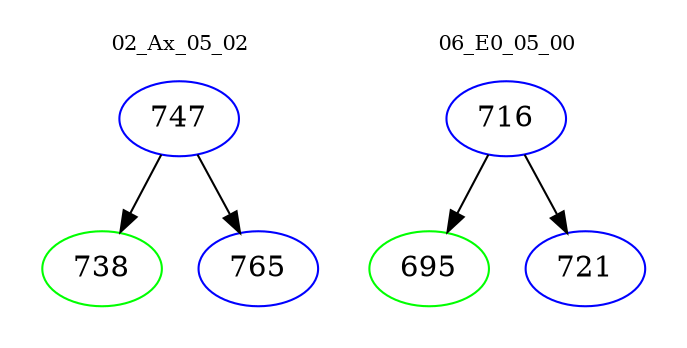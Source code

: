 digraph{
subgraph cluster_0 {
color = white
label = "02_Ax_05_02";
fontsize=10;
T0_747 [label="747", color="blue"]
T0_747 -> T0_738 [color="black"]
T0_738 [label="738", color="green"]
T0_747 -> T0_765 [color="black"]
T0_765 [label="765", color="blue"]
}
subgraph cluster_1 {
color = white
label = "06_E0_05_00";
fontsize=10;
T1_716 [label="716", color="blue"]
T1_716 -> T1_695 [color="black"]
T1_695 [label="695", color="green"]
T1_716 -> T1_721 [color="black"]
T1_721 [label="721", color="blue"]
}
}
